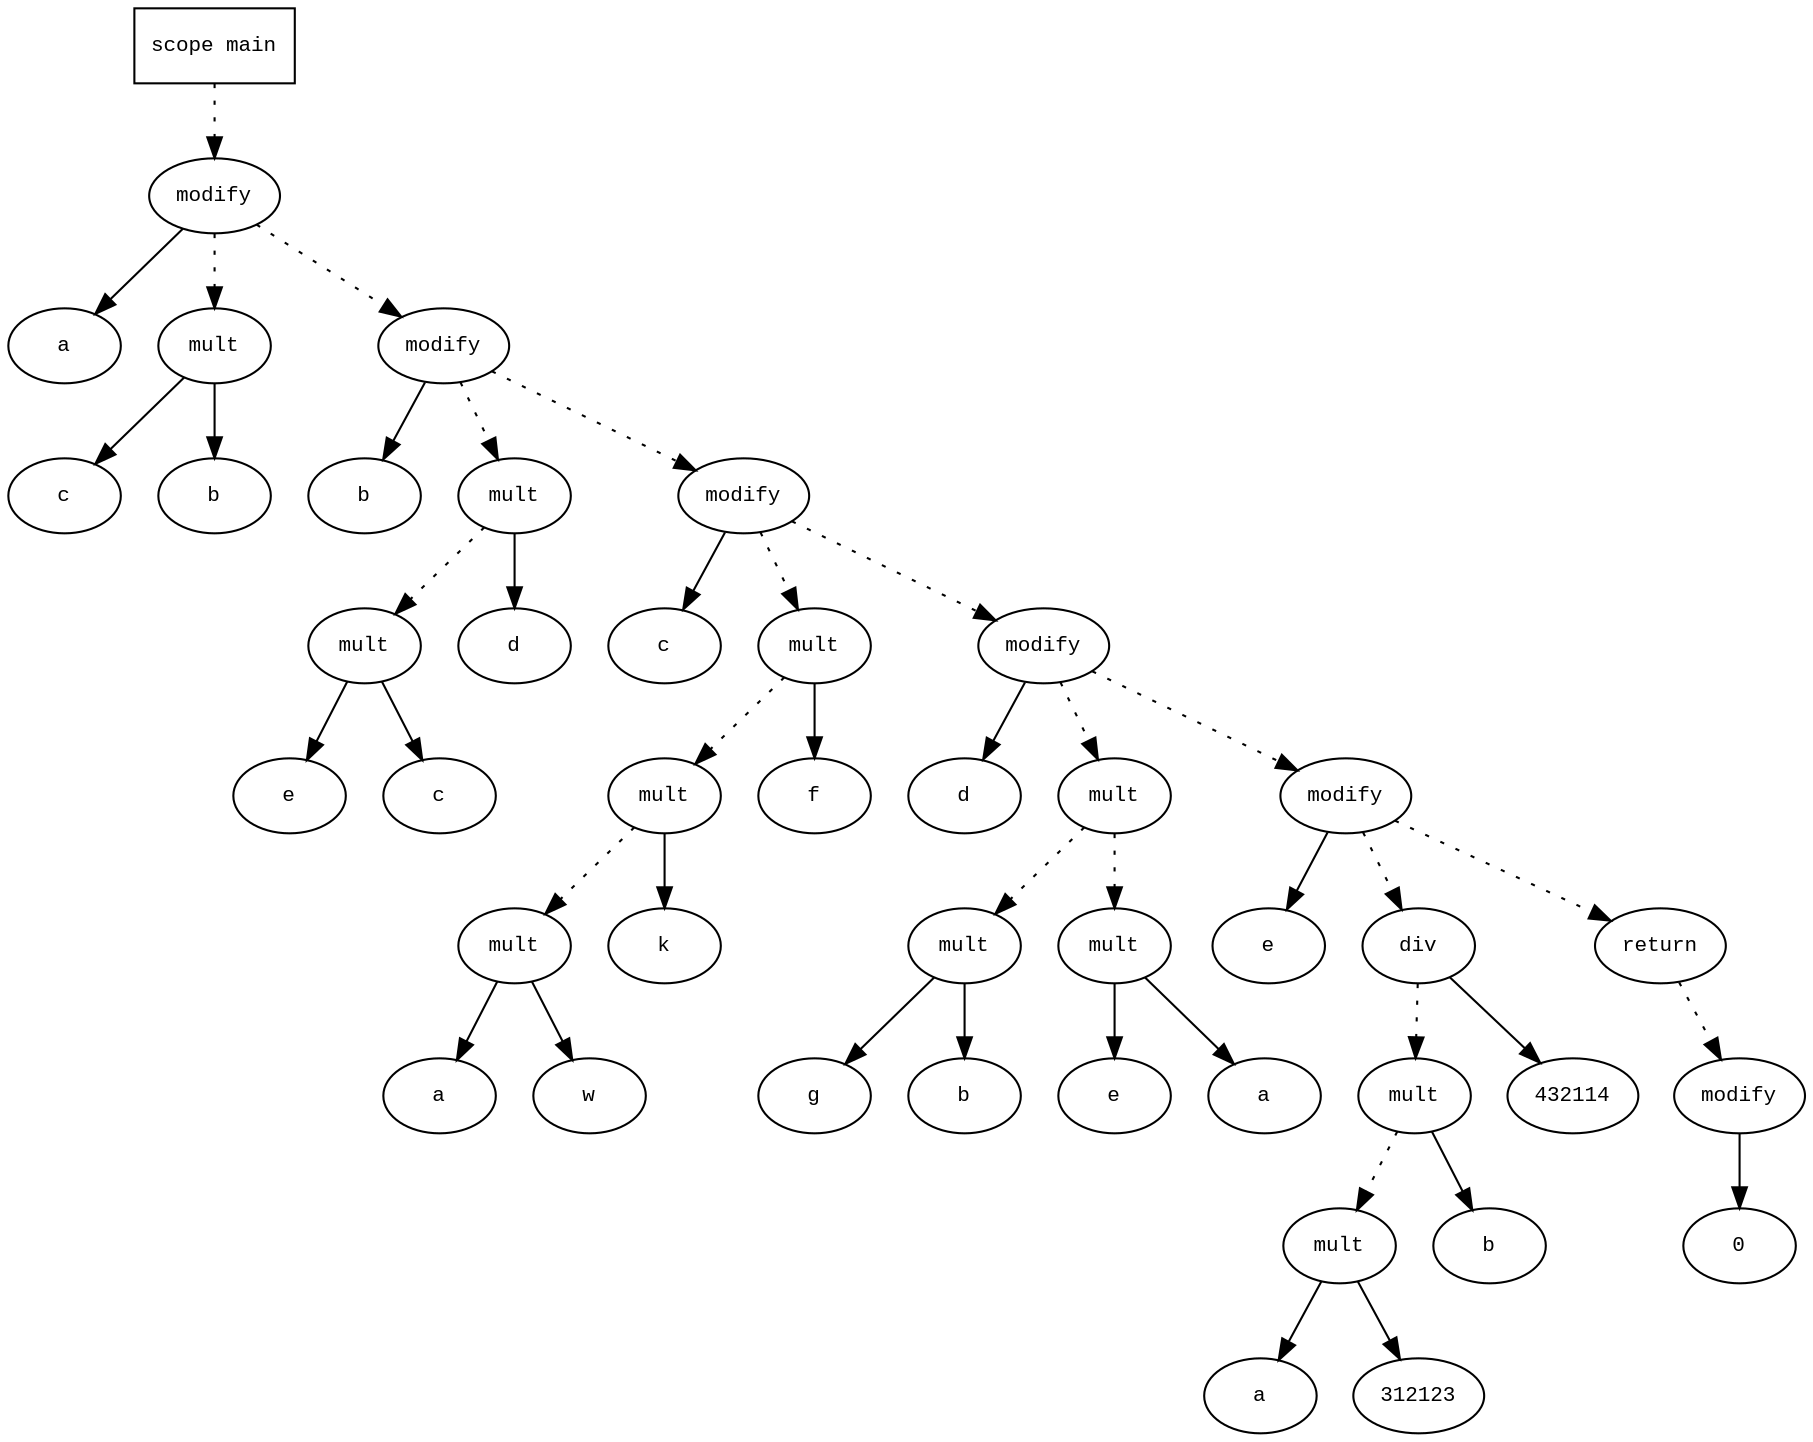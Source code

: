digraph AST {
  graph [fontname="Times New Roman",fontsize=10];
  node  [fontname="Courier New",fontsize=10];
  edge  [fontname="Times New Roman",fontsize=10];

  node1 [label="scope main",shape=box];
  node2 [label="modify",shape=ellipse];
  node3 [label="a",shape=ellipse];
  node2 -> node3;
  node4 [label="mult",shape=ellipse];
  node5 [label="c",shape=ellipse];
  node4 -> node5;
  node6 [label="b",shape=ellipse];
  node4 -> node6;
  node2 -> node4 [style=dotted];
  node1 -> node2 [style=dotted];
  node7 [label="modify",shape=ellipse];
  node8 [label="b",shape=ellipse];
  node7 -> node8;
  node9 [label="mult",shape=ellipse];
  node10 [label="mult",shape=ellipse];
  node11 [label="e",shape=ellipse];
  node10 -> node11;
  node12 [label="c",shape=ellipse];
  node10 -> node12;
  node9 -> node10 [style=dotted];
  node13 [label="d",shape=ellipse];
  node9 -> node13;
  node7 -> node9 [style=dotted];
  node2 -> node7 [style=dotted];
  node14 [label="modify",shape=ellipse];
  node15 [label="c",shape=ellipse];
  node14 -> node15;
  node16 [label="mult",shape=ellipse];
  node17 [label="mult",shape=ellipse];
  node18 [label="mult",shape=ellipse];
  node19 [label="a",shape=ellipse];
  node18 -> node19;
  node20 [label="w",shape=ellipse];
  node18 -> node20;
  node17 -> node18 [style=dotted];
  node21 [label="k",shape=ellipse];
  node17 -> node21;
  node16 -> node17 [style=dotted];
  node22 [label="f",shape=ellipse];
  node16 -> node22;
  node14 -> node16 [style=dotted];
  node7 -> node14 [style=dotted];
  node23 [label="modify",shape=ellipse];
  node24 [label="d",shape=ellipse];
  node23 -> node24;
  node25 [label="mult",shape=ellipse];
  node26 [label="mult",shape=ellipse];
  node27 [label="g",shape=ellipse];
  node26 -> node27;
  node28 [label="b",shape=ellipse];
  node26 -> node28;
  node25 -> node26 [style=dotted];
  node29 [label="mult",shape=ellipse];
  node30 [label="e",shape=ellipse];
  node29 -> node30;
  node31 [label="a",shape=ellipse];
  node29 -> node31;
  node25 -> node29 [style=dotted];
  node23 -> node25 [style=dotted];
  node14 -> node23 [style=dotted];
  node32 [label="modify",shape=ellipse];
  node33 [label="e",shape=ellipse];
  node32 -> node33;
  node34 [label="div",shape=ellipse];
  node35 [label="mult",shape=ellipse];
  node36 [label="mult",shape=ellipse];
  node37 [label="a",shape=ellipse];
  node36 -> node37;
  node38 [label="312123",shape=ellipse];
  node36 -> node38;
  node35 -> node36 [style=dotted];
  node39 [label="b",shape=ellipse];
  node35 -> node39;
  node34 -> node35 [style=dotted];
  node40 [label="432114",shape=ellipse];
  node34 -> node40;
  node32 -> node34 [style=dotted];
  node23 -> node32 [style=dotted];
  node41 [label="return",shape=ellipse];
  node42 [label="modify",shape=ellipse];
  node43 [label="0",shape=ellipse];
  node42 -> node43;
  node41 -> node42 [style=dotted];
  node32 -> node41 [style=dotted];
} 